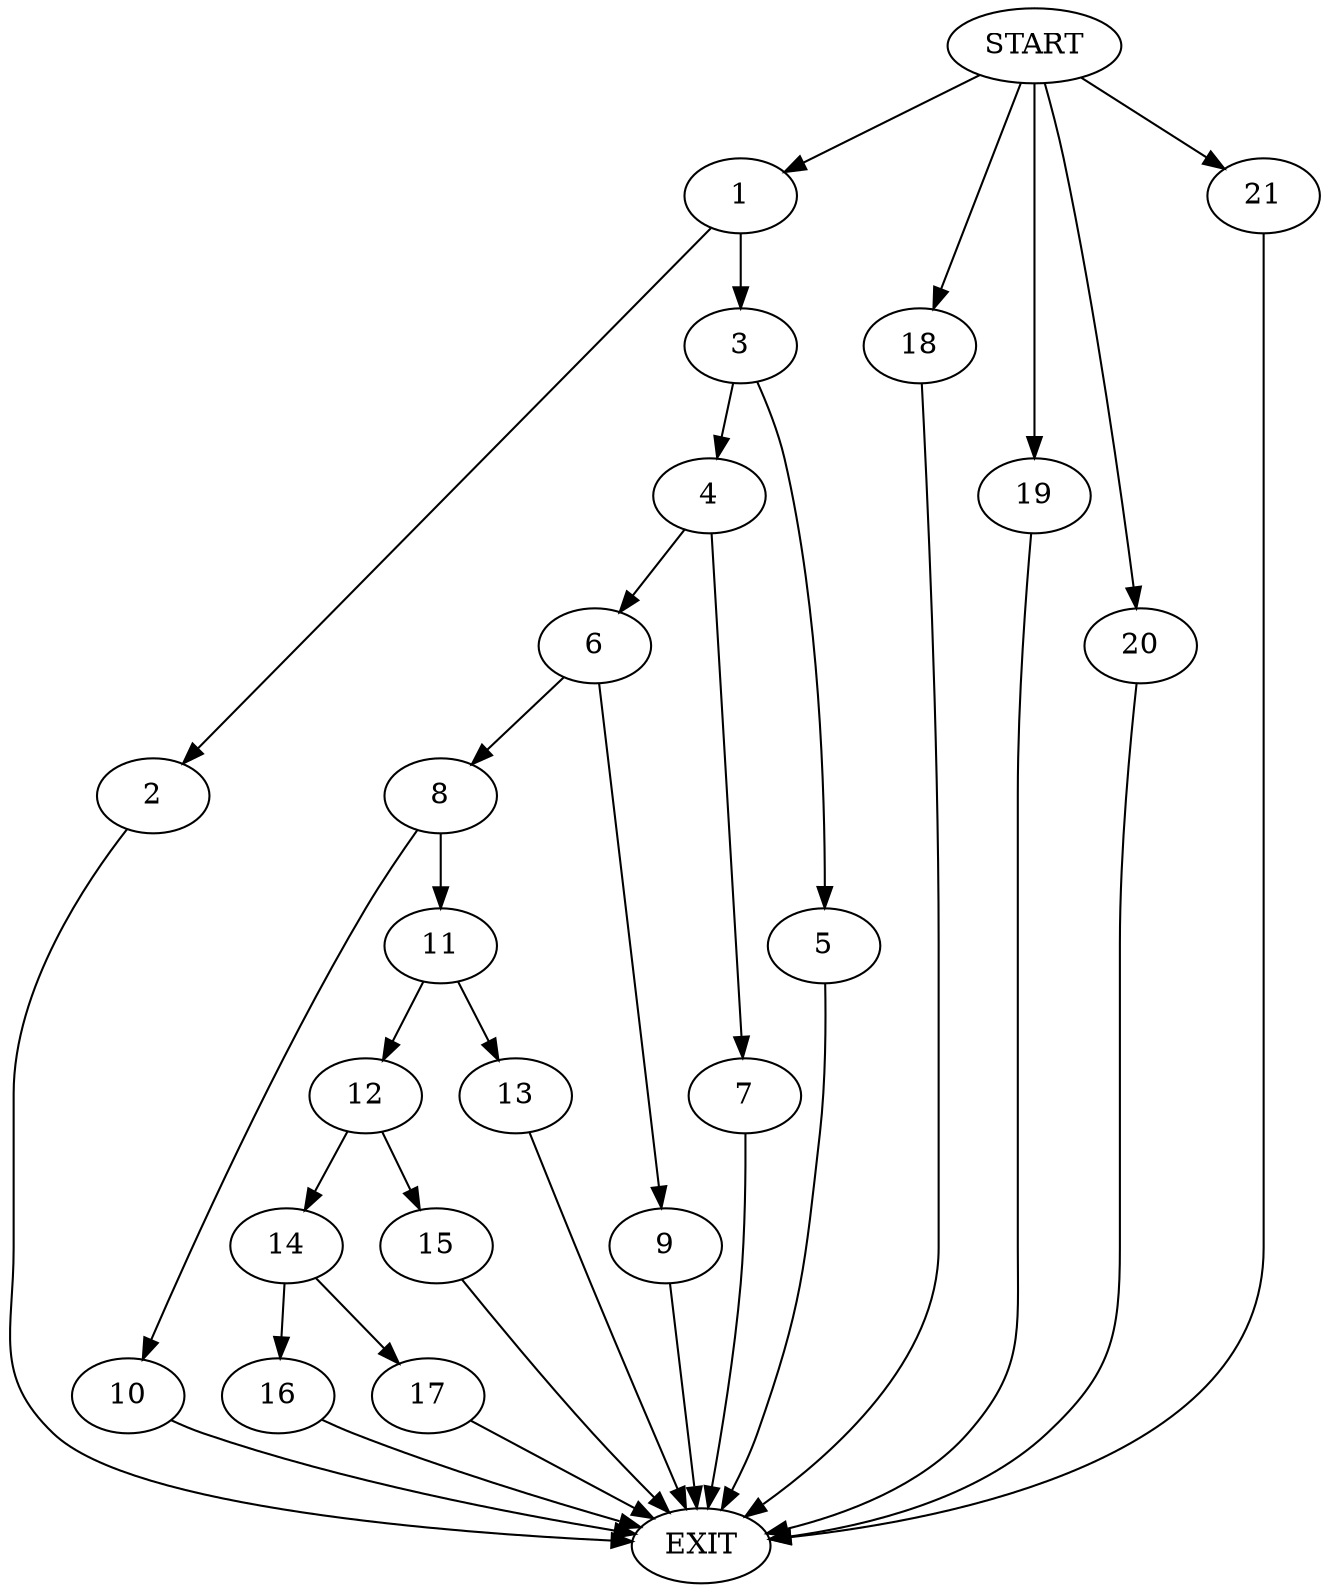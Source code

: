 digraph {
0 [label="START"]
22 [label="EXIT"]
0 -> 1
1 -> 2
1 -> 3
2 -> 22
3 -> 4
3 -> 5
4 -> 6
4 -> 7
5 -> 22
6 -> 8
6 -> 9
7 -> 22
9 -> 22
8 -> 10
8 -> 11
11 -> 12
11 -> 13
10 -> 22
13 -> 22
12 -> 14
12 -> 15
15 -> 22
14 -> 16
14 -> 17
16 -> 22
17 -> 22
0 -> 18
18 -> 22
0 -> 19
19 -> 22
0 -> 20
20 -> 22
0 -> 21
21 -> 22
}
